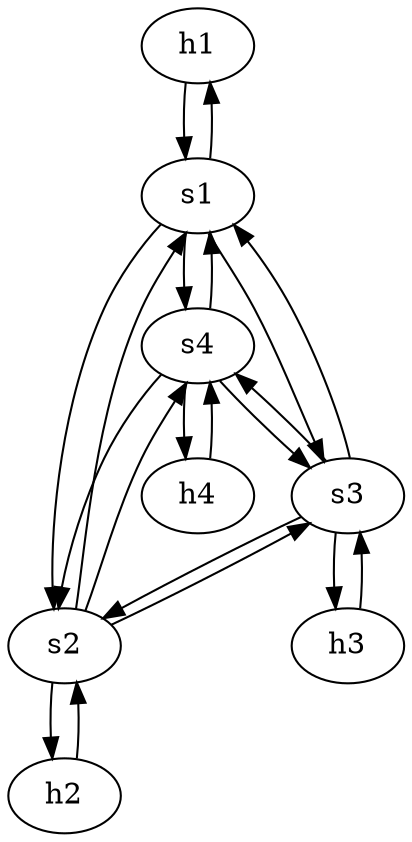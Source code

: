 digraph g1 {
  h1 [type = host, mac = "00:00:00:00:00:01", ip = "10.0.0.1"];
  h2 [type = host, mac = "00:00:00:00:00:02", ip = "10.0.0.2"];
  h3 [type = host, mac = "00:00:00:00:00:03", ip = "10.0.0.3"];
  h4 [type = host, mac = "00:00:00:00:00:04", ip = "10.0.0.4"];

  s1 [type = switch, ip = "11.0.0.1", id = 1];
  s2 [type = switch, ip = "11.0.0.2", id = 2];
  s3 [type = switch, ip = "11.0.0.3", id = 3];
  s4 [type = switch, ip = "11.0.0.4", id = 4];

  s1 -> h1 [src_port = 1, dst_port = 1, cost = 1, capacity = "1Gbps"];
  h1 -> s1 [src_port = 1, dst_port = 1, cost = 1, capacity = "1Gbps"];

  s2 -> h2 [src_port = 1, dst_port = 1, cost = 1, capacity = "1Gbps"];
  h2 -> s2 [src_port = 1, dst_port = 1, cost = 1, capacity = "1Gbps"];

  s3 -> h3 [src_port = 1, dst_port = 1, cost = 1, capacity = "1Gbps"];
  h3 -> s3 [src_port = 1, dst_port = 1, cost = 1, capacity = "1Gbps"];

  s4 -> h4 [src_port = 1, dst_port = 1, cost = 1, capacity = "1Gbps"];
  h4 -> s4 [src_port = 1, dst_port = 1, cost = 1, capacity = "1Gbps"];

  s1 -> s2 [src_port = 2, dst_port = 2, cost = 1, capacity = "1Gbps"];
  s1 -> s3 [src_port = 3, dst_port = 2, cost = 1, capacity = "1Gbps"];
  s1 -> s4 [src_port = 4, dst_port = 2, cost = 1, capacity = "1Gbps"];

  s2 -> s1 [src_port = 2, dst_port = 2, cost = 1, capacity = "1Gbps"];
  s2 -> s3 [src_port = 3, dst_port = 3, cost = 1, capacity = "1Gbps"];
  s2 -> s4 [src_port = 4, dst_port = 4, cost = 1, capacity = "1Gbps"];

  s3 -> s1 [src_port = 2, dst_port = 3, cost = 1, capacity = "1Gbps"];
  s3 -> s2 [src_port = 3, dst_port = 3, cost = 1, capacity = "1Gbps"];
  s3 -> s4 [src_port = 4, dst_port = 3, cost = 1, capacity = "1Gbps"];

  s4 -> s1 [src_port = 2, dst_port = 4, cost = 1, capacity = "1Gbps"];
  s4 -> s2 [src_port = 4, dst_port = 4, cost = 1, capacity = "1Gbps"];
  s4 -> s3 [src_port = 3, dst_port = 4, cost = 1, capacity = "1Gbps"];
}
